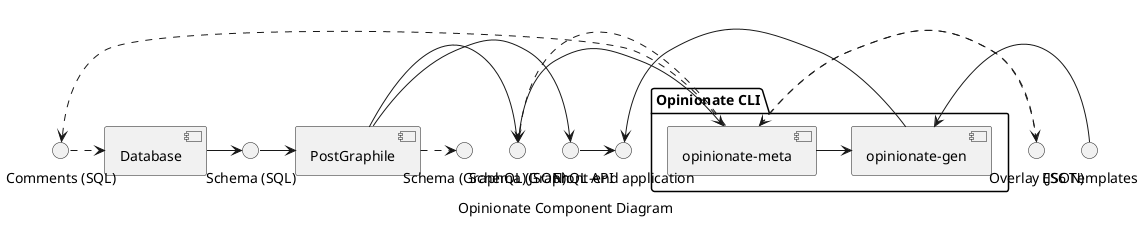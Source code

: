 @startuml Opinionate
caption Opinionate Component Diagram
'scale 1
'left to right direction
'top to bottom direction
component "Database" as db
interface "Schema (SQL)" as schemaSql
component "PostGraphile" as graphile
interface "GraphQL API" as gqlApi
interface "Schema (JSON)" as schemaJson
interface "Schema (GraphQL)" as schemaGql
interface "ES6 Templates" as templates
package "Opinionate CLI" as op {
  component "opinionate-meta" as meta
  component "opinionate-gen" as gen
}
interface "Overlay (JSON)" as overlayJson
interface "Comments (SQL)" as commentsSql
interface "Front-end application" as app
commentsSql.>db
db->schemaSql
schemaSql->graphile
graphile->gqlApi
graphile->schemaJson
graphile.>schemaGql
schemaJson->meta
overlayJson.>meta
meta.>overlayJson
meta.>schemaJson
meta.>commentsSql
meta->gen
gen<-templates
gen->app
gqlApi->app
@enduml
